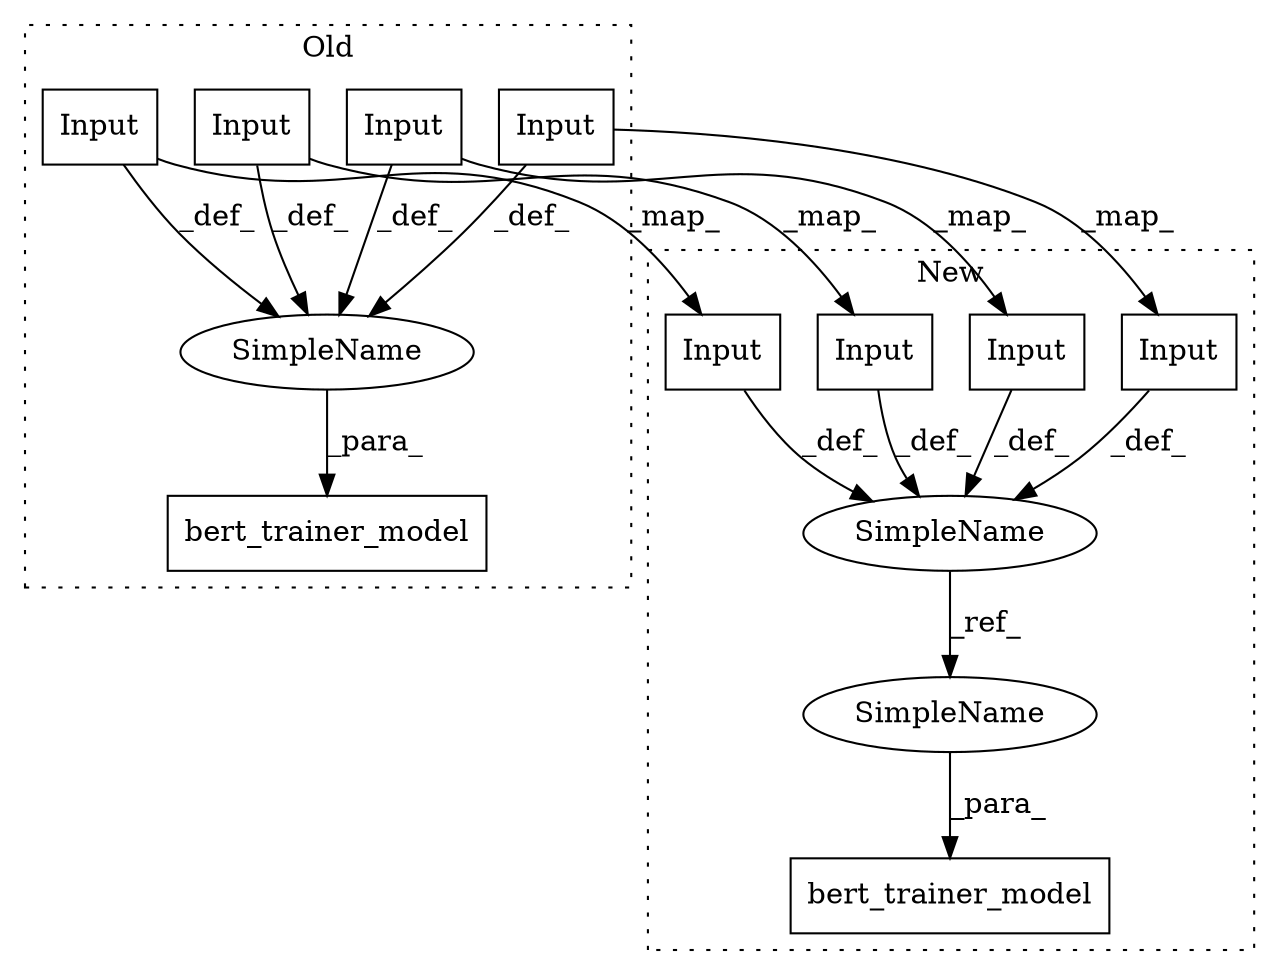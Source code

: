 digraph G {
subgraph cluster0 {
1 [label="Input" a="32" s="4421,4489" l="11,1" shape="box"];
5 [label="Input" a="32" s="4518,4586" l="11,1" shape="box"];
6 [label="bert_trainer_model" a="32" s="4808,4868" l="19,1" shape="box"];
7 [label="Input" a="32" s="4719,4793" l="11,1" shape="box"];
9 [label="SimpleName" a="42" s="" l="" shape="ellipse"];
10 [label="Input" a="32" s="4619,4687" l="11,1" shape="box"];
label = "Old";
style="dotted";
}
subgraph cluster1 {
2 [label="Input" a="32" s="4382,4450" l="11,1" shape="box"];
3 [label="bert_trainer_model" a="32" s="4733,4758" l="19,1" shape="box"];
4 [label="Input" a="32" s="4469,4537" l="11,1" shape="box"];
8 [label="Input" a="32" s="4643,4717" l="11,1" shape="box"];
11 [label="Input" a="32" s="4556,4624" l="11,1" shape="box"];
12 [label="SimpleName" a="42" s="4353" l="6" shape="ellipse"];
13 [label="SimpleName" a="42" s="4752" l="6" shape="ellipse"];
label = "New";
style="dotted";
}
1 -> 9 [label="_def_"];
1 -> 2 [label="_map_"];
2 -> 12 [label="_def_"];
4 -> 12 [label="_def_"];
5 -> 9 [label="_def_"];
5 -> 4 [label="_map_"];
7 -> 8 [label="_map_"];
7 -> 9 [label="_def_"];
8 -> 12 [label="_def_"];
9 -> 6 [label="_para_"];
10 -> 11 [label="_map_"];
10 -> 9 [label="_def_"];
11 -> 12 [label="_def_"];
12 -> 13 [label="_ref_"];
13 -> 3 [label="_para_"];
}
